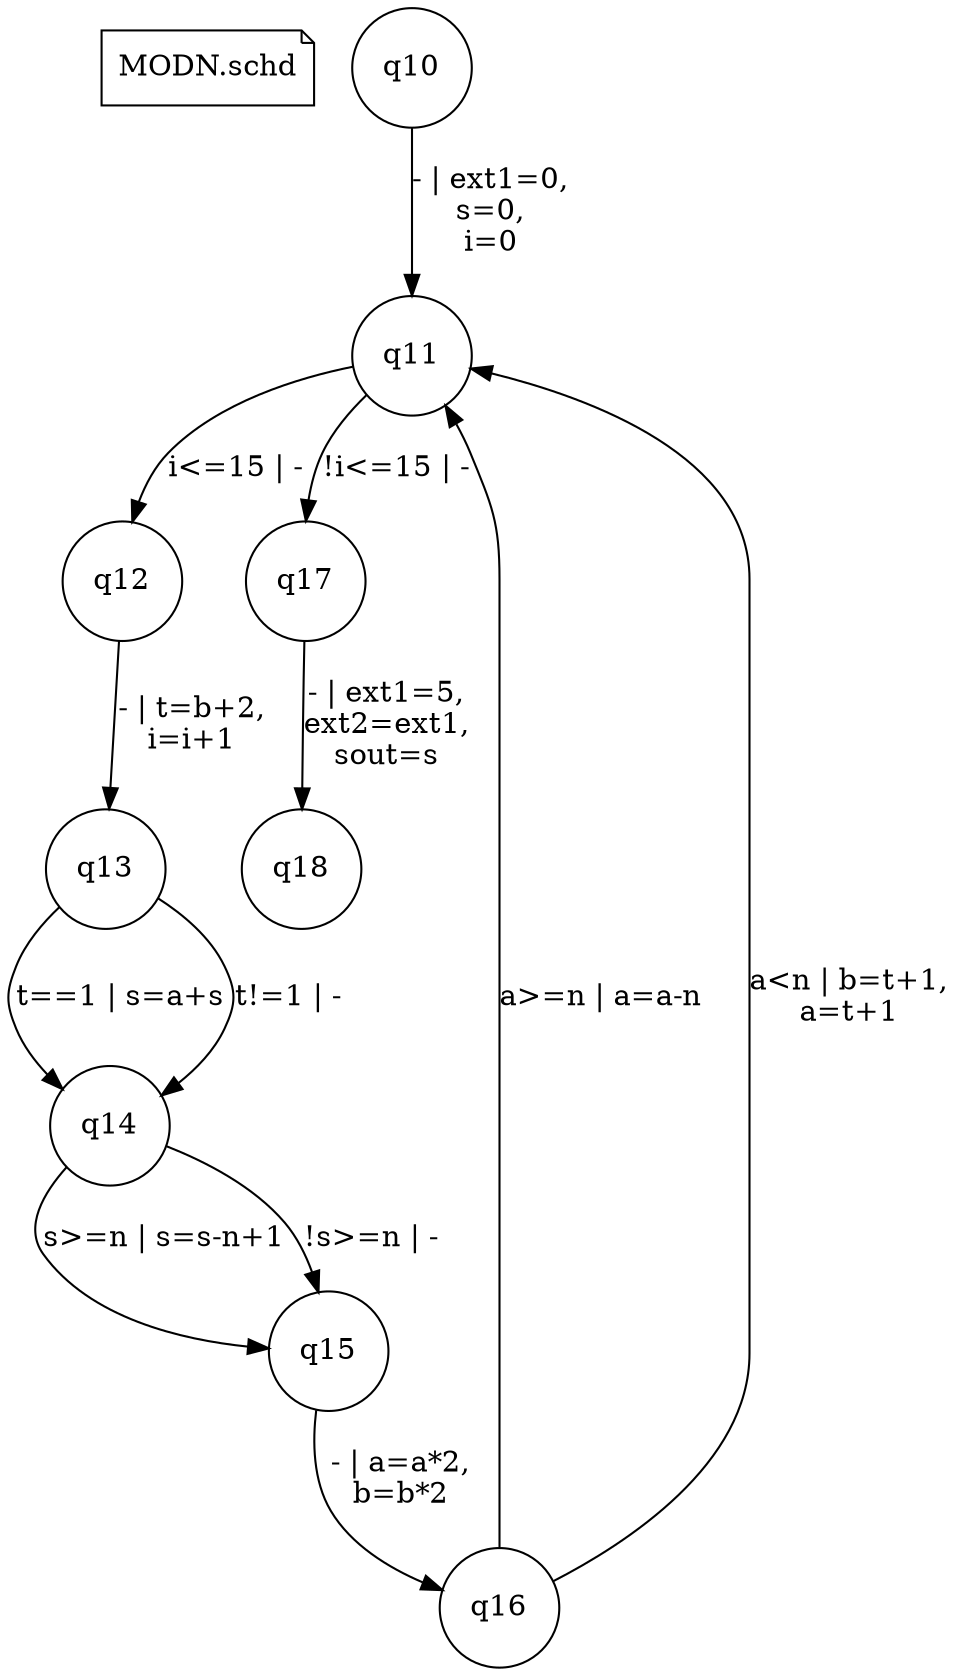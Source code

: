 digraph fsmdIndot {

"MODN.schd" [shape=note];
q10 [shape=circle];
q11 [shape=circle];
q10 -> q11 [label="- | ext1=0,\ns=0,\ni=0"];
q11 [shape=circle];
q12 [shape=circle];
q11 -> q12 [label="i<=15 | -"];
q17 [shape=circle];
q11 -> q17 [label="!i<=15 | -"];
q12 [shape=circle];
q13 [shape=circle];
q12 -> q13 [label="- | t=b+2,\ni=i+1"];
q13 [shape=circle];
q14 [shape=circle];
q13 -> q14 [label="t==1 | s=a+s"];
q14 [shape=circle];
q13 -> q14 [label="t!=1 | -"];
q14 [shape=circle];
q15 [shape=circle];
q14 -> q15 [label="s>=n | s=s-n+1"];
q15 [shape=circle];
q14 -> q15 [label="!s>=n | -"];
q15 [shape=circle];
q16 [shape=circle];
q15 -> q16 [label="- | a=a*2,\nb=b*2"];
q16 [shape=circle];
q11 [shape=circle];
q16 -> q11 [label="a>=n | a=a-n"];
q11 [shape=circle];
q16 -> q11 [label="a<n | b=t+1,\na=t+1"];
q17 [shape=circle];
q18 [shape=circle];
q17 -> q18 [label="- | ext1=5,\next2=ext1,\nsout=s"];

}
